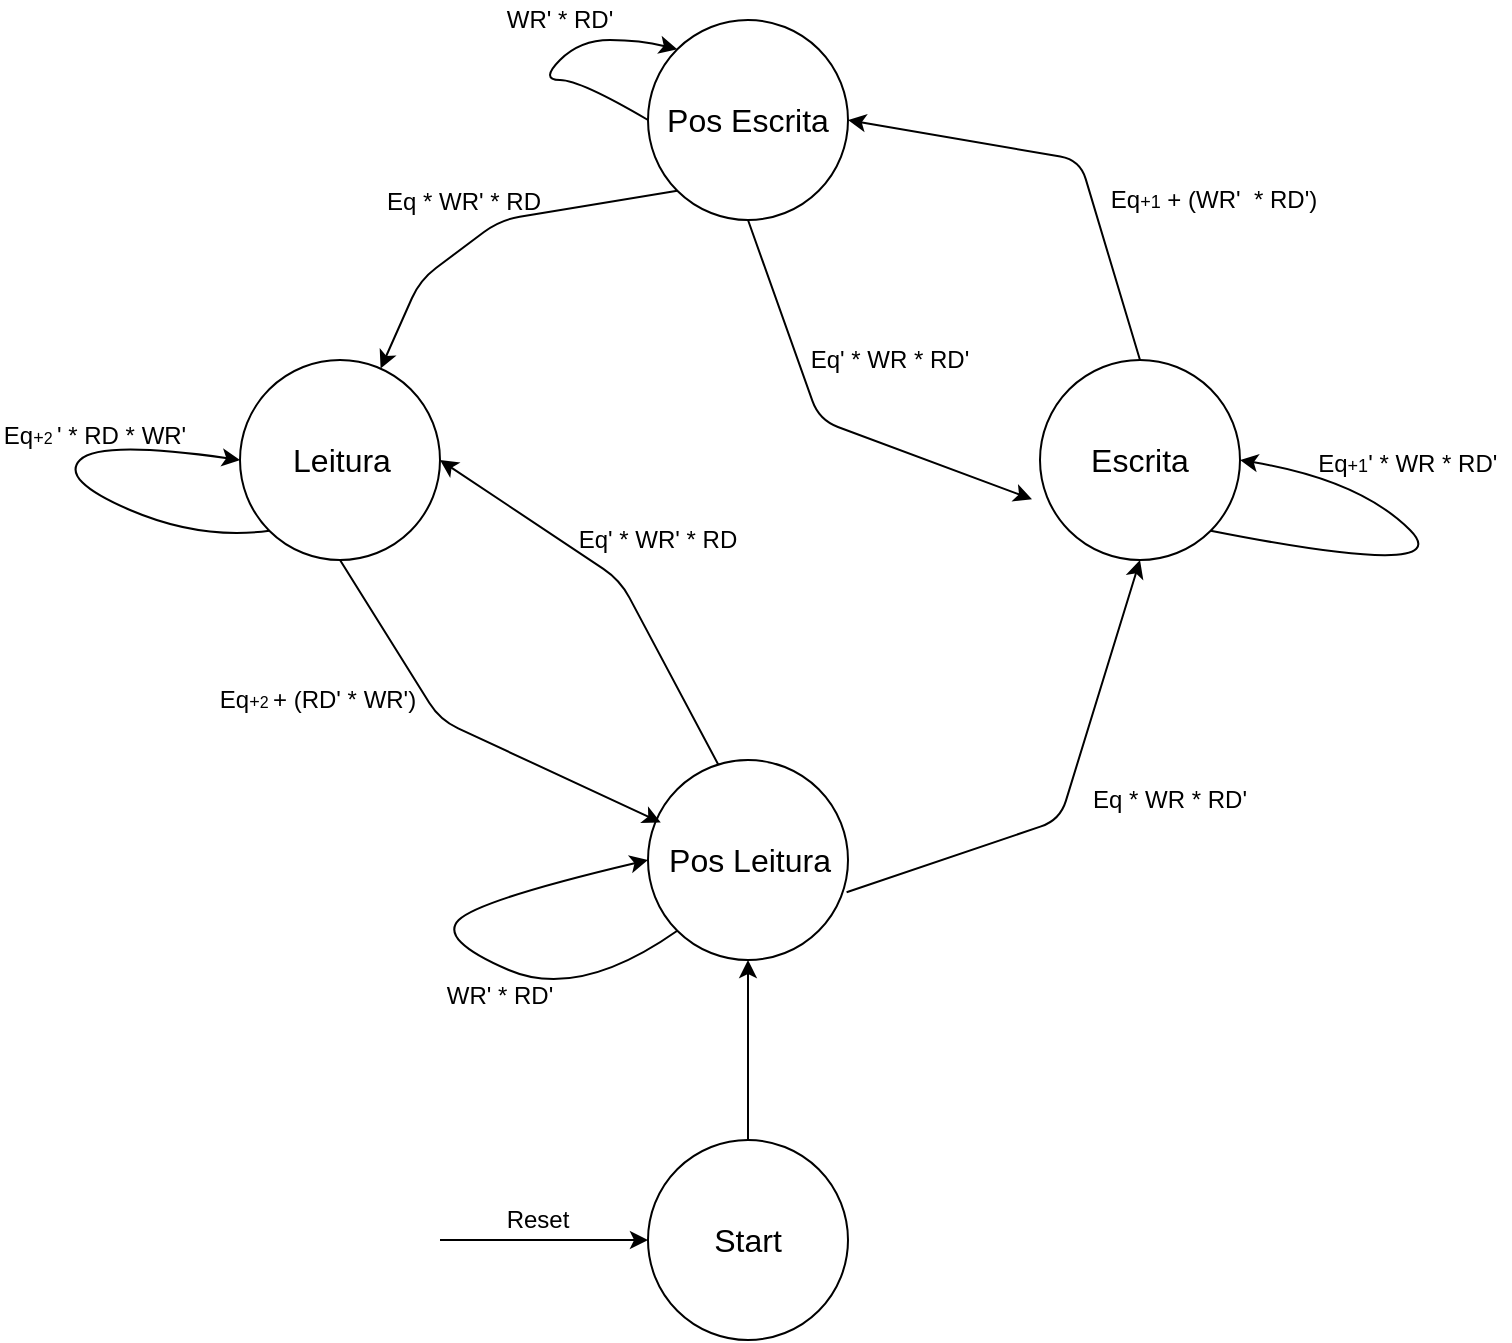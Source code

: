<mxfile version="12.8.5" type="device"><diagram id="jAQbWnHNL9MydqTrTTvw" name="Page-1"><mxGraphModel dx="716" dy="344" grid="1" gridSize="10" guides="1" tooltips="1" connect="1" arrows="1" fold="1" page="1" pageScale="1" pageWidth="827" pageHeight="1169" math="0" shadow="0"><root><mxCell id="0"/><mxCell id="1" parent="0"/><mxCell id="4rYh6OqZ3L17adrL1gHx-6" style="edgeStyle=orthogonalEdgeStyle;rounded=0;orthogonalLoop=1;jettySize=auto;html=1;entryX=0.5;entryY=1;entryDx=0;entryDy=0;" edge="1" parent="1" source="4rYh6OqZ3L17adrL1gHx-1" target="4rYh6OqZ3L17adrL1gHx-2"><mxGeometry relative="1" as="geometry"/></mxCell><mxCell id="4rYh6OqZ3L17adrL1gHx-1" value="" style="ellipse;whiteSpace=wrap;html=1;aspect=fixed;" vertex="1" parent="1"><mxGeometry x="364" y="640" width="100" height="100" as="geometry"/></mxCell><mxCell id="4rYh6OqZ3L17adrL1gHx-2" value="" style="ellipse;whiteSpace=wrap;html=1;aspect=fixed;" vertex="1" parent="1"><mxGeometry x="364" y="450" width="100" height="100" as="geometry"/></mxCell><mxCell id="4rYh6OqZ3L17adrL1gHx-3" value="" style="ellipse;whiteSpace=wrap;html=1;aspect=fixed;" vertex="1" parent="1"><mxGeometry x="560" y="250" width="100" height="100" as="geometry"/></mxCell><mxCell id="4rYh6OqZ3L17adrL1gHx-4" value="" style="ellipse;whiteSpace=wrap;html=1;aspect=fixed;" vertex="1" parent="1"><mxGeometry x="364" y="80" width="100" height="100" as="geometry"/></mxCell><mxCell id="4rYh6OqZ3L17adrL1gHx-5" value="" style="ellipse;whiteSpace=wrap;html=1;aspect=fixed;" vertex="1" parent="1"><mxGeometry x="160" y="250" width="100" height="100" as="geometry"/></mxCell><mxCell id="4rYh6OqZ3L17adrL1gHx-10" value="" style="curved=1;endArrow=classic;html=1;entryX=0;entryY=0.5;entryDx=0;entryDy=0;exitX=0;exitY=1;exitDx=0;exitDy=0;" edge="1" parent="1" source="4rYh6OqZ3L17adrL1gHx-5" target="4rYh6OqZ3L17adrL1gHx-5"><mxGeometry width="50" height="50" relative="1" as="geometry"><mxPoint x="150" y="340" as="sourcePoint"/><mxPoint x="140" y="290" as="targetPoint"/><Array as="points"><mxPoint x="140" y="340"/><mxPoint x="70" y="310"/><mxPoint x="90" y="290"/></Array></mxGeometry></mxCell><mxCell id="4rYh6OqZ3L17adrL1gHx-11" value="" style="curved=1;endArrow=classic;html=1;entryX=0;entryY=0.5;entryDx=0;entryDy=0;exitX=0;exitY=1;exitDx=0;exitDy=0;" edge="1" parent="1" source="4rYh6OqZ3L17adrL1gHx-2" target="4rYh6OqZ3L17adrL1gHx-2"><mxGeometry width="50" height="50" relative="1" as="geometry"><mxPoint x="364.005" y="565.355" as="sourcePoint"/><mxPoint x="349.36" y="530" as="targetPoint"/><Array as="points"><mxPoint x="329.36" y="570"/><mxPoint x="259.36" y="540"/><mxPoint x="279.36" y="520"/></Array></mxGeometry></mxCell><mxCell id="4rYh6OqZ3L17adrL1gHx-12" value="" style="curved=1;endArrow=classic;html=1;entryX=1;entryY=0.5;entryDx=0;entryDy=0;exitX=1;exitY=1;exitDx=0;exitDy=0;" edge="1" parent="1" source="4rYh6OqZ3L17adrL1gHx-3" target="4rYh6OqZ3L17adrL1gHx-3"><mxGeometry width="50" height="50" relative="1" as="geometry"><mxPoint x="804.645" y="355.355" as="sourcePoint"/><mxPoint x="790" y="320" as="targetPoint"/><Array as="points"><mxPoint x="770" y="360"/><mxPoint x="720" y="310"/></Array></mxGeometry></mxCell><mxCell id="4rYh6OqZ3L17adrL1gHx-13" value="" style="curved=1;endArrow=classic;html=1;exitX=0;exitY=0.5;exitDx=0;exitDy=0;entryX=0;entryY=0;entryDx=0;entryDy=0;" edge="1" parent="1" source="4rYh6OqZ3L17adrL1gHx-4" target="4rYh6OqZ3L17adrL1gHx-4"><mxGeometry width="50" height="50" relative="1" as="geometry"><mxPoint x="364.645" y="105.355" as="sourcePoint"/><mxPoint x="360" y="70" as="targetPoint"/><Array as="points"><mxPoint x="330" y="110"/><mxPoint x="310" y="110"/><mxPoint x="330" y="90"/><mxPoint x="360" y="90"/></Array></mxGeometry></mxCell><mxCell id="4rYh6OqZ3L17adrL1gHx-14" value="" style="endArrow=classic;html=1;exitX=0.352;exitY=0.024;exitDx=0;exitDy=0;exitPerimeter=0;entryX=1;entryY=0.5;entryDx=0;entryDy=0;" edge="1" parent="1" source="4rYh6OqZ3L17adrL1gHx-2" target="4rYh6OqZ3L17adrL1gHx-5"><mxGeometry width="50" height="50" relative="1" as="geometry"><mxPoint x="360" y="430" as="sourcePoint"/><mxPoint x="410" y="380" as="targetPoint"/><Array as="points"><mxPoint x="350" y="360"/></Array></mxGeometry></mxCell><mxCell id="4rYh6OqZ3L17adrL1gHx-15" value="" style="endArrow=classic;html=1;exitX=0.5;exitY=1;exitDx=0;exitDy=0;entryX=0.064;entryY=0.312;entryDx=0;entryDy=0;entryPerimeter=0;" edge="1" parent="1" source="4rYh6OqZ3L17adrL1gHx-5" target="4rYh6OqZ3L17adrL1gHx-2"><mxGeometry width="50" height="50" relative="1" as="geometry"><mxPoint x="239.2" y="550.0" as="sourcePoint"/><mxPoint x="100" y="397.6" as="targetPoint"/><Array as="points"><mxPoint x="260" y="430"/></Array></mxGeometry></mxCell><mxCell id="4rYh6OqZ3L17adrL1gHx-16" value="" style="endArrow=classic;html=1;entryX=1;entryY=0.5;entryDx=0;entryDy=0;exitX=0.5;exitY=0;exitDx=0;exitDy=0;exitPerimeter=0;" edge="1" parent="1" source="4rYh6OqZ3L17adrL1gHx-3" target="4rYh6OqZ3L17adrL1gHx-4"><mxGeometry width="50" height="50" relative="1" as="geometry"><mxPoint x="620" y="242" as="sourcePoint"/><mxPoint x="490" y="90" as="targetPoint"/><Array as="points"><mxPoint x="580" y="150"/></Array></mxGeometry></mxCell><mxCell id="4rYh6OqZ3L17adrL1gHx-17" value="" style="endArrow=classic;html=1;exitX=0.5;exitY=1;exitDx=0;exitDy=0;entryX=-0.04;entryY=0.696;entryDx=0;entryDy=0;entryPerimeter=0;" edge="1" parent="1" source="4rYh6OqZ3L17adrL1gHx-4" target="4rYh6OqZ3L17adrL1gHx-3"><mxGeometry width="50" height="50" relative="1" as="geometry"><mxPoint x="399.6" y="200" as="sourcePoint"/><mxPoint x="560.0" y="331.2" as="targetPoint"/><Array as="points"><mxPoint x="449.6" y="280"/></Array></mxGeometry></mxCell><mxCell id="4rYh6OqZ3L17adrL1gHx-18" value="" style="endArrow=classic;html=1;exitX=0.993;exitY=0.661;exitDx=0;exitDy=0;entryX=0.5;entryY=1;entryDx=0;entryDy=0;exitPerimeter=0;" edge="1" parent="1" source="4rYh6OqZ3L17adrL1gHx-2" target="4rYh6OqZ3L17adrL1gHx-3"><mxGeometry width="50" height="50" relative="1" as="geometry"><mxPoint x="550" y="434.4" as="sourcePoint"/><mxPoint x="710.4" y="565.6" as="targetPoint"/><Array as="points"><mxPoint x="570" y="480"/></Array></mxGeometry></mxCell><mxCell id="4rYh6OqZ3L17adrL1gHx-19" value="" style="endArrow=classic;html=1;exitX=0;exitY=1;exitDx=0;exitDy=0;" edge="1" parent="1" source="4rYh6OqZ3L17adrL1gHx-4" target="4rYh6OqZ3L17adrL1gHx-5"><mxGeometry width="50" height="50" relative="1" as="geometry"><mxPoint x="100.0" y="196.1" as="sourcePoint"/><mxPoint x="246.7" y="30" as="targetPoint"/><Array as="points"><mxPoint x="290" y="180"/><mxPoint x="250" y="210"/></Array></mxGeometry></mxCell><mxCell id="4rYh6OqZ3L17adrL1gHx-20" value="&lt;span style=&quot;font-size: 16px&quot;&gt;Start&lt;/span&gt;" style="text;html=1;strokeColor=none;fillColor=none;align=center;verticalAlign=middle;whiteSpace=wrap;rounded=0;" vertex="1" parent="1"><mxGeometry x="374" y="665" width="80" height="50" as="geometry"/></mxCell><mxCell id="4rYh6OqZ3L17adrL1gHx-23" value="" style="endArrow=classic;html=1;entryX=0;entryY=0.5;entryDx=0;entryDy=0;" edge="1" parent="1" target="4rYh6OqZ3L17adrL1gHx-1"><mxGeometry width="50" height="50" relative="1" as="geometry"><mxPoint x="260" y="690" as="sourcePoint"/><mxPoint x="330" y="770" as="targetPoint"/></mxGeometry></mxCell><mxCell id="4rYh6OqZ3L17adrL1gHx-24" value="Reset" style="text;html=1;strokeColor=none;fillColor=none;align=center;verticalAlign=middle;whiteSpace=wrap;rounded=0;" vertex="1" parent="1"><mxGeometry x="294" y="670" width="30" height="20" as="geometry"/></mxCell><mxCell id="4rYh6OqZ3L17adrL1gHx-25" value="&lt;span style=&quot;font-size: 16px&quot;&gt;Pos Leitura&lt;/span&gt;" style="text;html=1;strokeColor=none;fillColor=none;align=center;verticalAlign=middle;whiteSpace=wrap;rounded=0;" vertex="1" parent="1"><mxGeometry x="370" y="475" width="90" height="50" as="geometry"/></mxCell><mxCell id="4rYh6OqZ3L17adrL1gHx-26" value="WR' * RD'" style="text;html=1;strokeColor=none;fillColor=none;align=center;verticalAlign=middle;whiteSpace=wrap;rounded=0;" vertex="1" parent="1"><mxGeometry x="250" y="558" width="80" height="20" as="geometry"/></mxCell><mxCell id="4rYh6OqZ3L17adrL1gHx-27" value="Eq * WR * RD'" style="text;html=1;strokeColor=none;fillColor=none;align=center;verticalAlign=middle;whiteSpace=wrap;rounded=0;rotation=0;" vertex="1" parent="1"><mxGeometry x="580" y="460" width="90" height="20" as="geometry"/></mxCell><mxCell id="4rYh6OqZ3L17adrL1gHx-28" value="Eq' * WR' * RD" style="text;html=1;strokeColor=none;fillColor=none;align=center;verticalAlign=middle;whiteSpace=wrap;rounded=0;" vertex="1" parent="1"><mxGeometry x="324" y="330" width="90" height="20" as="geometry"/></mxCell><mxCell id="4rYh6OqZ3L17adrL1gHx-29" value="Eq&lt;span style=&quot;font-size: 9px&quot;&gt;+&lt;/span&gt;&lt;font style=&quot;font-size: 8px&quot;&gt;2&amp;nbsp;&lt;span style=&quot;font-size: 12px&quot;&gt;+ (RD' * WR')&lt;/span&gt;&lt;/font&gt;" style="text;html=1;strokeColor=none;fillColor=none;align=center;verticalAlign=middle;whiteSpace=wrap;rounded=0;rotation=0;" vertex="1" parent="1"><mxGeometry x="140" y="410" width="118" height="20" as="geometry"/></mxCell><mxCell id="4rYh6OqZ3L17adrL1gHx-30" value="Eq&lt;span style=&quot;font-size: 9px&quot;&gt;+1&lt;/span&gt;&lt;font style=&quot;font-size: 8px&quot;&gt;&lt;span style=&quot;font-size: 12px&quot;&gt;&amp;nbsp;+&amp;nbsp;&lt;/span&gt;&lt;/font&gt;(WR'&amp;nbsp; * RD')" style="text;html=1;strokeColor=none;fillColor=none;align=center;verticalAlign=middle;whiteSpace=wrap;rounded=0;rotation=0;" vertex="1" parent="1"><mxGeometry x="590" y="160" width="114" height="20" as="geometry"/></mxCell><mxCell id="4rYh6OqZ3L17adrL1gHx-31" value="Eq&lt;span style=&quot;font-size: 9px&quot;&gt;+&lt;/span&gt;&lt;font style=&quot;font-size: 8px&quot;&gt;2&amp;nbsp;&lt;span style=&quot;font-size: 12px&quot;&gt;' * RD * WR'&lt;/span&gt;&lt;br&gt;&lt;/font&gt;" style="text;html=1;strokeColor=none;fillColor=none;align=center;verticalAlign=middle;whiteSpace=wrap;rounded=0;rotation=0;" vertex="1" parent="1"><mxGeometry x="40" y="278" width="95" height="20" as="geometry"/></mxCell><mxCell id="4rYh6OqZ3L17adrL1gHx-33" value="Eq&lt;span style=&quot;font-size: 9px&quot;&gt;+1&lt;/span&gt;&lt;font style=&quot;font-size: 8px&quot;&gt;&lt;span style=&quot;font-size: 12px&quot;&gt;' * WR * RD'&lt;/span&gt;&amp;nbsp;&lt;/font&gt;" style="text;html=1;strokeColor=none;fillColor=none;align=center;verticalAlign=middle;whiteSpace=wrap;rounded=0;rotation=0;" vertex="1" parent="1"><mxGeometry x="695" y="292" width="100" height="20" as="geometry"/></mxCell><mxCell id="4rYh6OqZ3L17adrL1gHx-34" value="Eq' * WR * RD'" style="text;html=1;strokeColor=none;fillColor=none;align=center;verticalAlign=middle;whiteSpace=wrap;rounded=0;" vertex="1" parent="1"><mxGeometry x="440" y="240" width="90" height="20" as="geometry"/></mxCell><mxCell id="4rYh6OqZ3L17adrL1gHx-35" value="Eq * WR' * RD" style="text;html=1;strokeColor=none;fillColor=none;align=center;verticalAlign=middle;whiteSpace=wrap;rounded=0;" vertex="1" parent="1"><mxGeometry x="227" y="161" width="90" height="20" as="geometry"/></mxCell><mxCell id="4rYh6OqZ3L17adrL1gHx-36" value="WR' * RD'" style="text;html=1;strokeColor=none;fillColor=none;align=center;verticalAlign=middle;whiteSpace=wrap;rounded=0;" vertex="1" parent="1"><mxGeometry x="280" y="70" width="80" height="20" as="geometry"/></mxCell><mxCell id="4rYh6OqZ3L17adrL1gHx-37" value="&lt;span style=&quot;font-size: 16px&quot;&gt;Pos Escrita&lt;/span&gt;&lt;span style=&quot;color: rgba(0 , 0 , 0 , 0) ; font-family: monospace ; font-size: 0px ; white-space: nowrap&quot;&gt;%3CmxGraphModel%3E%3Croot%3E%3CmxCell%20id%3D%220%22%2F%3E%3CmxCell%20id%3D%221%22%20parent%3D%220%22%2F%3E%3CmxCell%20id%3D%222%22%20value%3D%22%26lt%3Bspan%20style%3D%26quot%3Bfont-size%3A%2016px%26quot%3B%26gt%3BPos%20Leitura%26lt%3B%2Fspan%26gt%3B%22%20style%3D%22text%3Bhtml%3D1%3BstrokeColor%3Dnone%3BfillColor%3Dnone%3Balign%3Dcenter%3BverticalAlign%3Dmiddle%3BwhiteSpace%3Dwrap%3Brounded%3D0%3B%22%20vertex%3D%221%22%20parent%3D%221%22%3E%3CmxGeometry%20x%3D%22370%22%20y%3D%22475%22%20width%3D%2290%22%20height%3D%2250%22%20as%3D%22geometry%22%2F%3E%3C%2FmxCell%3E%3C%2Froot%3E%3C%2FmxGraphModel%3E&lt;/span&gt;" style="text;html=1;strokeColor=none;fillColor=none;align=center;verticalAlign=middle;whiteSpace=wrap;rounded=0;" vertex="1" parent="1"><mxGeometry x="369" y="105" width="90" height="50" as="geometry"/></mxCell><mxCell id="4rYh6OqZ3L17adrL1gHx-38" value="&lt;span style=&quot;font-size: 16px&quot;&gt;Escrita&lt;br&gt;&lt;/span&gt;" style="text;html=1;strokeColor=none;fillColor=none;align=center;verticalAlign=middle;whiteSpace=wrap;rounded=0;" vertex="1" parent="1"><mxGeometry x="565" y="275" width="90" height="50" as="geometry"/></mxCell><mxCell id="4rYh6OqZ3L17adrL1gHx-39" value="&lt;span style=&quot;font-size: 16px&quot;&gt;Leitura&lt;/span&gt;" style="text;html=1;strokeColor=none;fillColor=none;align=center;verticalAlign=middle;whiteSpace=wrap;rounded=0;" vertex="1" parent="1"><mxGeometry x="166" y="275" width="90" height="50" as="geometry"/></mxCell></root></mxGraphModel></diagram></mxfile>